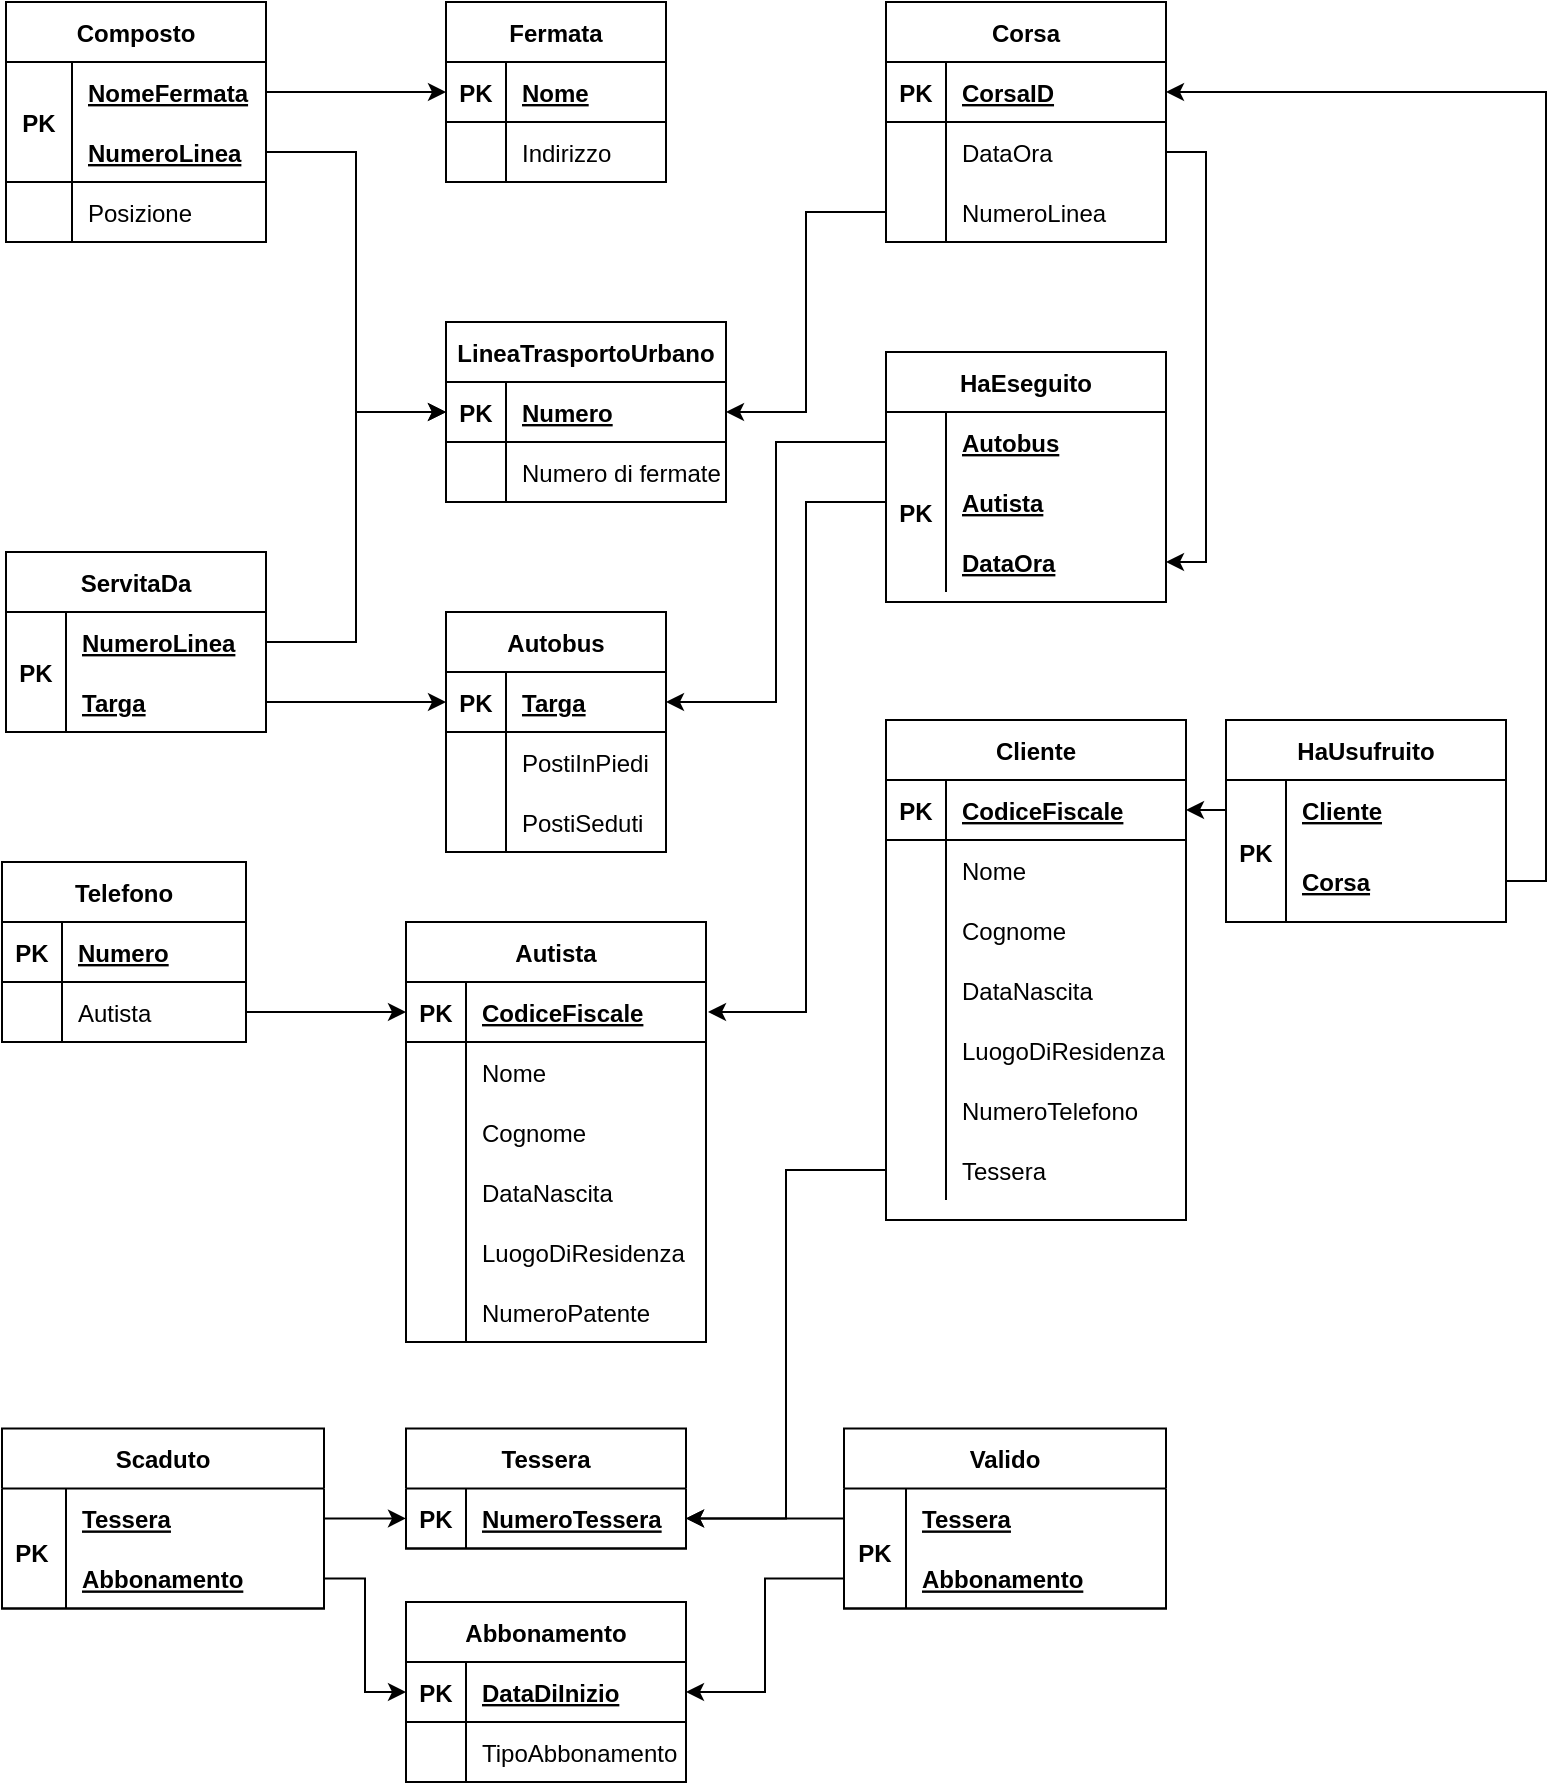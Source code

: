 <mxfile version="14.5.8" type="device"><diagram id="R2lEEEUBdFMjLlhIrx00" name="Page-1"><mxGraphModel dx="607" dy="452" grid="1" gridSize="10" guides="1" tooltips="1" connect="1" arrows="1" fold="1" page="1" pageScale="1" pageWidth="850" pageHeight="1100" background="none" math="0" shadow="0" extFonts="Permanent Marker^https://fonts.googleapis.com/css?family=Permanent+Marker"><root><mxCell id="0"/><mxCell id="1" parent="0"/><mxCell id="G9b5vdQGMBqiOfmPKndw-5" value="" style="group;" parent="1" connectable="0" vertex="1"><mxGeometry x="630" y="180" width="90" height="60" as="geometry"/></mxCell><mxCell id="l8VvY0FIRZfSxbiDbgc1-38" value="Fermata" style="shape=table;startSize=30;container=1;collapsible=1;childLayout=tableLayout;fixedRows=1;rowLines=0;fontStyle=1;align=center;resizeLast=1;" parent="1" vertex="1"><mxGeometry x="260" y="40" width="110" height="90" as="geometry"/></mxCell><mxCell id="l8VvY0FIRZfSxbiDbgc1-39" value="" style="shape=partialRectangle;collapsible=0;dropTarget=0;pointerEvents=0;fillColor=none;top=0;left=0;bottom=1;right=0;points=[[0,0.5],[1,0.5]];portConstraint=eastwest;" parent="l8VvY0FIRZfSxbiDbgc1-38" vertex="1"><mxGeometry y="30" width="110" height="30" as="geometry"/></mxCell><mxCell id="l8VvY0FIRZfSxbiDbgc1-40" value="PK" style="shape=partialRectangle;connectable=0;fillColor=none;top=0;left=0;bottom=0;right=0;fontStyle=1;overflow=hidden;" parent="l8VvY0FIRZfSxbiDbgc1-39" vertex="1"><mxGeometry width="30" height="30" as="geometry"/></mxCell><mxCell id="l8VvY0FIRZfSxbiDbgc1-41" value="Nome" style="shape=partialRectangle;connectable=0;fillColor=none;top=0;left=0;bottom=0;right=0;align=left;spacingLeft=6;fontStyle=5;overflow=hidden;" parent="l8VvY0FIRZfSxbiDbgc1-39" vertex="1"><mxGeometry x="30" width="80" height="30" as="geometry"/></mxCell><mxCell id="l8VvY0FIRZfSxbiDbgc1-42" value="" style="shape=partialRectangle;collapsible=0;dropTarget=0;pointerEvents=0;fillColor=none;top=0;left=0;bottom=0;right=0;points=[[0,0.5],[1,0.5]];portConstraint=eastwest;" parent="l8VvY0FIRZfSxbiDbgc1-38" vertex="1"><mxGeometry y="60" width="110" height="30" as="geometry"/></mxCell><mxCell id="l8VvY0FIRZfSxbiDbgc1-43" value="" style="shape=partialRectangle;connectable=0;fillColor=none;top=0;left=0;bottom=0;right=0;editable=1;overflow=hidden;" parent="l8VvY0FIRZfSxbiDbgc1-42" vertex="1"><mxGeometry width="30" height="30" as="geometry"/></mxCell><mxCell id="l8VvY0FIRZfSxbiDbgc1-44" value="Indirizzo" style="shape=partialRectangle;connectable=0;fillColor=none;top=0;left=0;bottom=0;right=0;align=left;spacingLeft=6;overflow=hidden;" parent="l8VvY0FIRZfSxbiDbgc1-42" vertex="1"><mxGeometry x="30" width="80" height="30" as="geometry"/></mxCell><mxCell id="l8VvY0FIRZfSxbiDbgc1-51" value="LineaTrasportoUrbano" style="shape=table;startSize=30;container=1;collapsible=1;childLayout=tableLayout;fixedRows=1;rowLines=0;fontStyle=1;align=center;resizeLast=1;" parent="1" vertex="1"><mxGeometry x="260" y="200" width="140" height="90" as="geometry"/></mxCell><mxCell id="l8VvY0FIRZfSxbiDbgc1-52" value="" style="shape=partialRectangle;collapsible=0;dropTarget=0;pointerEvents=0;fillColor=none;top=0;left=0;bottom=1;right=0;points=[[0,0.5],[1,0.5]];portConstraint=eastwest;" parent="l8VvY0FIRZfSxbiDbgc1-51" vertex="1"><mxGeometry y="30" width="140" height="30" as="geometry"/></mxCell><mxCell id="l8VvY0FIRZfSxbiDbgc1-53" value="PK" style="shape=partialRectangle;connectable=0;fillColor=none;top=0;left=0;bottom=0;right=0;fontStyle=1;overflow=hidden;" parent="l8VvY0FIRZfSxbiDbgc1-52" vertex="1"><mxGeometry width="30" height="30" as="geometry"/></mxCell><mxCell id="l8VvY0FIRZfSxbiDbgc1-54" value="Numero" style="shape=partialRectangle;connectable=0;fillColor=none;top=0;left=0;bottom=0;right=0;align=left;spacingLeft=6;fontStyle=5;overflow=hidden;" parent="l8VvY0FIRZfSxbiDbgc1-52" vertex="1"><mxGeometry x="30" width="110" height="30" as="geometry"/></mxCell><mxCell id="l8VvY0FIRZfSxbiDbgc1-55" value="" style="shape=partialRectangle;collapsible=0;dropTarget=0;pointerEvents=0;fillColor=none;top=0;left=0;bottom=0;right=0;points=[[0,0.5],[1,0.5]];portConstraint=eastwest;" parent="l8VvY0FIRZfSxbiDbgc1-51" vertex="1"><mxGeometry y="60" width="140" height="30" as="geometry"/></mxCell><mxCell id="l8VvY0FIRZfSxbiDbgc1-56" value="" style="shape=partialRectangle;connectable=0;fillColor=none;top=0;left=0;bottom=0;right=0;editable=1;overflow=hidden;" parent="l8VvY0FIRZfSxbiDbgc1-55" vertex="1"><mxGeometry width="30" height="30" as="geometry"/></mxCell><mxCell id="l8VvY0FIRZfSxbiDbgc1-57" value="Numero di fermate" style="shape=partialRectangle;connectable=0;fillColor=none;top=0;left=0;bottom=0;right=0;align=left;spacingLeft=6;overflow=hidden;" parent="l8VvY0FIRZfSxbiDbgc1-55" vertex="1"><mxGeometry x="30" width="110" height="30" as="geometry"/></mxCell><mxCell id="l8VvY0FIRZfSxbiDbgc1-77" value="Composto" style="shape=table;startSize=30;container=1;collapsible=1;childLayout=tableLayout;fixedRows=1;rowLines=0;fontStyle=1;align=center;resizeLast=1;" parent="1" vertex="1"><mxGeometry x="40" y="40" width="130" height="120" as="geometry"/></mxCell><mxCell id="l8VvY0FIRZfSxbiDbgc1-78" value="" style="shape=partialRectangle;collapsible=0;dropTarget=0;pointerEvents=0;fillColor=none;top=0;left=0;bottom=0;right=0;points=[[0,0.5],[1,0.5]];portConstraint=eastwest;" parent="l8VvY0FIRZfSxbiDbgc1-77" vertex="1"><mxGeometry y="30" width="130" height="30" as="geometry"/></mxCell><mxCell id="l8VvY0FIRZfSxbiDbgc1-79" value="" style="shape=partialRectangle;connectable=0;fillColor=none;top=0;left=0;bottom=0;right=0;fontStyle=1;overflow=hidden;" parent="l8VvY0FIRZfSxbiDbgc1-78" vertex="1"><mxGeometry width="33" height="30" as="geometry"/></mxCell><mxCell id="l8VvY0FIRZfSxbiDbgc1-80" value="NomeFermata" style="shape=partialRectangle;connectable=0;fillColor=none;top=0;left=0;bottom=0;right=0;align=left;spacingLeft=6;fontStyle=5;overflow=hidden;" parent="l8VvY0FIRZfSxbiDbgc1-78" vertex="1"><mxGeometry x="33" width="97" height="30" as="geometry"/></mxCell><mxCell id="l8VvY0FIRZfSxbiDbgc1-81" value="" style="shape=partialRectangle;collapsible=0;dropTarget=0;pointerEvents=0;fillColor=none;top=0;left=0;bottom=1;right=0;points=[[0,0.5],[1,0.5]];portConstraint=eastwest;" parent="l8VvY0FIRZfSxbiDbgc1-77" vertex="1"><mxGeometry y="60" width="130" height="30" as="geometry"/></mxCell><mxCell id="l8VvY0FIRZfSxbiDbgc1-82" value="" style="shape=partialRectangle;connectable=0;fillColor=none;top=0;left=0;bottom=0;right=0;fontStyle=1;overflow=hidden;" parent="l8VvY0FIRZfSxbiDbgc1-81" vertex="1"><mxGeometry width="33" height="30" as="geometry"/></mxCell><mxCell id="l8VvY0FIRZfSxbiDbgc1-83" value="NumeroLinea" style="shape=partialRectangle;connectable=0;fillColor=none;top=0;left=0;bottom=0;right=0;align=left;spacingLeft=6;fontStyle=5;overflow=hidden;" parent="l8VvY0FIRZfSxbiDbgc1-81" vertex="1"><mxGeometry x="33" width="97" height="30" as="geometry"/></mxCell><mxCell id="l8VvY0FIRZfSxbiDbgc1-84" value="" style="shape=partialRectangle;collapsible=0;dropTarget=0;pointerEvents=0;fillColor=none;top=0;left=0;bottom=0;right=0;points=[[0,0.5],[1,0.5]];portConstraint=eastwest;" parent="l8VvY0FIRZfSxbiDbgc1-77" vertex="1"><mxGeometry y="90" width="130" height="30" as="geometry"/></mxCell><mxCell id="l8VvY0FIRZfSxbiDbgc1-85" value="" style="shape=partialRectangle;connectable=0;fillColor=none;top=0;left=0;bottom=0;right=0;editable=1;overflow=hidden;" parent="l8VvY0FIRZfSxbiDbgc1-84" vertex="1"><mxGeometry width="33" height="30" as="geometry"/></mxCell><mxCell id="l8VvY0FIRZfSxbiDbgc1-86" value="Posizione" style="shape=partialRectangle;connectable=0;fillColor=none;top=0;left=0;bottom=0;right=0;align=left;spacingLeft=6;overflow=hidden;" parent="l8VvY0FIRZfSxbiDbgc1-84" vertex="1"><mxGeometry x="33" width="97" height="30" as="geometry"/></mxCell><mxCell id="l8VvY0FIRZfSxbiDbgc1-91" style="edgeStyle=orthogonalEdgeStyle;rounded=0;orthogonalLoop=1;jettySize=auto;html=1;exitX=1;exitY=0.5;exitDx=0;exitDy=0;entryX=0;entryY=0.5;entryDx=0;entryDy=0;" parent="1" source="l8VvY0FIRZfSxbiDbgc1-81" target="l8VvY0FIRZfSxbiDbgc1-52" edge="1"><mxGeometry relative="1" as="geometry"/></mxCell><mxCell id="l8VvY0FIRZfSxbiDbgc1-92" style="edgeStyle=orthogonalEdgeStyle;rounded=0;orthogonalLoop=1;jettySize=auto;html=1;exitX=1;exitY=0.5;exitDx=0;exitDy=0;entryX=0;entryY=0.5;entryDx=0;entryDy=0;" parent="1" source="l8VvY0FIRZfSxbiDbgc1-78" target="l8VvY0FIRZfSxbiDbgc1-39" edge="1"><mxGeometry relative="1" as="geometry"/></mxCell><mxCell id="l8VvY0FIRZfSxbiDbgc1-93" value="Autobus " style="shape=table;startSize=30;container=1;collapsible=1;childLayout=tableLayout;fixedRows=1;rowLines=0;fontStyle=1;align=center;resizeLast=1;" parent="1" vertex="1"><mxGeometry x="260" y="345" width="110" height="120" as="geometry"/></mxCell><mxCell id="l8VvY0FIRZfSxbiDbgc1-94" value="" style="shape=partialRectangle;collapsible=0;dropTarget=0;pointerEvents=0;fillColor=none;top=0;left=0;bottom=1;right=0;points=[[0,0.5],[1,0.5]];portConstraint=eastwest;" parent="l8VvY0FIRZfSxbiDbgc1-93" vertex="1"><mxGeometry y="30" width="110" height="30" as="geometry"/></mxCell><mxCell id="l8VvY0FIRZfSxbiDbgc1-95" value="PK" style="shape=partialRectangle;connectable=0;fillColor=none;top=0;left=0;bottom=0;right=0;fontStyle=1;overflow=hidden;" parent="l8VvY0FIRZfSxbiDbgc1-94" vertex="1"><mxGeometry width="30" height="30" as="geometry"/></mxCell><mxCell id="l8VvY0FIRZfSxbiDbgc1-96" value="Targa" style="shape=partialRectangle;connectable=0;fillColor=none;top=0;left=0;bottom=0;right=0;align=left;spacingLeft=6;fontStyle=5;overflow=hidden;" parent="l8VvY0FIRZfSxbiDbgc1-94" vertex="1"><mxGeometry x="30" width="80" height="30" as="geometry"/></mxCell><mxCell id="l8VvY0FIRZfSxbiDbgc1-97" value="" style="shape=partialRectangle;collapsible=0;dropTarget=0;pointerEvents=0;fillColor=none;top=0;left=0;bottom=0;right=0;points=[[0,0.5],[1,0.5]];portConstraint=eastwest;" parent="l8VvY0FIRZfSxbiDbgc1-93" vertex="1"><mxGeometry y="60" width="110" height="30" as="geometry"/></mxCell><mxCell id="l8VvY0FIRZfSxbiDbgc1-98" value="" style="shape=partialRectangle;connectable=0;fillColor=none;top=0;left=0;bottom=0;right=0;editable=1;overflow=hidden;" parent="l8VvY0FIRZfSxbiDbgc1-97" vertex="1"><mxGeometry width="30" height="30" as="geometry"/></mxCell><mxCell id="l8VvY0FIRZfSxbiDbgc1-99" value="PostiInPiedi" style="shape=partialRectangle;connectable=0;fillColor=none;top=0;left=0;bottom=0;right=0;align=left;spacingLeft=6;overflow=hidden;" parent="l8VvY0FIRZfSxbiDbgc1-97" vertex="1"><mxGeometry x="30" width="80" height="30" as="geometry"/></mxCell><mxCell id="l8VvY0FIRZfSxbiDbgc1-100" value="" style="shape=partialRectangle;collapsible=0;dropTarget=0;pointerEvents=0;fillColor=none;top=0;left=0;bottom=0;right=0;points=[[0,0.5],[1,0.5]];portConstraint=eastwest;" parent="l8VvY0FIRZfSxbiDbgc1-93" vertex="1"><mxGeometry y="90" width="110" height="30" as="geometry"/></mxCell><mxCell id="l8VvY0FIRZfSxbiDbgc1-101" value="" style="shape=partialRectangle;connectable=0;fillColor=none;top=0;left=0;bottom=0;right=0;editable=1;overflow=hidden;" parent="l8VvY0FIRZfSxbiDbgc1-100" vertex="1"><mxGeometry width="30" height="30" as="geometry"/></mxCell><mxCell id="l8VvY0FIRZfSxbiDbgc1-102" value="PostiSeduti" style="shape=partialRectangle;connectable=0;fillColor=none;top=0;left=0;bottom=0;right=0;align=left;spacingLeft=6;overflow=hidden;" parent="l8VvY0FIRZfSxbiDbgc1-100" vertex="1"><mxGeometry x="30" width="80" height="30" as="geometry"/></mxCell><mxCell id="l8VvY0FIRZfSxbiDbgc1-106" value="ServitaDa " style="shape=table;startSize=30;container=1;collapsible=1;childLayout=tableLayout;fixedRows=1;rowLines=0;fontStyle=1;align=center;resizeLast=1;" parent="1" vertex="1"><mxGeometry x="40" y="315" width="130" height="90" as="geometry"/></mxCell><mxCell id="l8VvY0FIRZfSxbiDbgc1-107" value="" style="shape=partialRectangle;collapsible=0;dropTarget=0;pointerEvents=0;fillColor=none;top=0;left=0;bottom=0;right=0;points=[[0,0.5],[1,0.5]];portConstraint=eastwest;" parent="l8VvY0FIRZfSxbiDbgc1-106" vertex="1"><mxGeometry y="30" width="130" height="30" as="geometry"/></mxCell><mxCell id="l8VvY0FIRZfSxbiDbgc1-108" value="" style="shape=partialRectangle;connectable=0;fillColor=none;top=0;left=0;bottom=0;right=0;fontStyle=1;overflow=hidden;" parent="l8VvY0FIRZfSxbiDbgc1-107" vertex="1"><mxGeometry width="30" height="30" as="geometry"/></mxCell><mxCell id="l8VvY0FIRZfSxbiDbgc1-109" value="NumeroLinea" style="shape=partialRectangle;connectable=0;fillColor=none;top=0;left=0;bottom=0;right=0;align=left;spacingLeft=6;fontStyle=5;overflow=hidden;" parent="l8VvY0FIRZfSxbiDbgc1-107" vertex="1"><mxGeometry x="30" width="100" height="30" as="geometry"/></mxCell><mxCell id="l8VvY0FIRZfSxbiDbgc1-110" value="" style="shape=partialRectangle;collapsible=0;dropTarget=0;pointerEvents=0;fillColor=none;top=0;left=0;bottom=1;right=0;points=[[0,0.5],[1,0.5]];portConstraint=eastwest;" parent="l8VvY0FIRZfSxbiDbgc1-106" vertex="1"><mxGeometry y="60" width="130" height="30" as="geometry"/></mxCell><mxCell id="l8VvY0FIRZfSxbiDbgc1-111" value="" style="shape=partialRectangle;connectable=0;fillColor=none;top=0;left=0;bottom=0;right=0;fontStyle=1;overflow=hidden;" parent="l8VvY0FIRZfSxbiDbgc1-110" vertex="1"><mxGeometry width="30" height="30" as="geometry"/></mxCell><mxCell id="l8VvY0FIRZfSxbiDbgc1-112" value="Targa" style="shape=partialRectangle;connectable=0;fillColor=none;top=0;left=0;bottom=0;right=0;align=left;spacingLeft=6;fontStyle=5;overflow=hidden;" parent="l8VvY0FIRZfSxbiDbgc1-110" vertex="1"><mxGeometry x="30" width="100" height="30" as="geometry"/></mxCell><mxCell id="l8VvY0FIRZfSxbiDbgc1-119" style="edgeStyle=orthogonalEdgeStyle;rounded=0;orthogonalLoop=1;jettySize=auto;html=1;exitX=1;exitY=0.5;exitDx=0;exitDy=0;entryX=0;entryY=0.5;entryDx=0;entryDy=0;" parent="1" source="l8VvY0FIRZfSxbiDbgc1-110" target="l8VvY0FIRZfSxbiDbgc1-94" edge="1"><mxGeometry relative="1" as="geometry"/></mxCell><mxCell id="l8VvY0FIRZfSxbiDbgc1-120" style="edgeStyle=orthogonalEdgeStyle;rounded=0;orthogonalLoop=1;jettySize=auto;html=1;exitX=1;exitY=0.5;exitDx=0;exitDy=0;entryX=0;entryY=0.5;entryDx=0;entryDy=0;" parent="1" source="l8VvY0FIRZfSxbiDbgc1-107" target="l8VvY0FIRZfSxbiDbgc1-52" edge="1"><mxGeometry relative="1" as="geometry"><mxPoint x="100" y="230" as="targetPoint"/></mxGeometry></mxCell><mxCell id="l8VvY0FIRZfSxbiDbgc1-173" value="HaEseguito" style="shape=table;startSize=30;container=1;collapsible=1;childLayout=tableLayout;fixedRows=1;rowLines=0;fontStyle=1;align=center;resizeLast=1;" parent="1" vertex="1"><mxGeometry x="480" y="215" width="140" height="125" as="geometry"/></mxCell><mxCell id="l8VvY0FIRZfSxbiDbgc1-174" value="" style="shape=partialRectangle;collapsible=0;dropTarget=0;pointerEvents=0;fillColor=none;top=0;left=0;bottom=0;right=0;points=[[0,0.5],[1,0.5]];portConstraint=eastwest;" parent="l8VvY0FIRZfSxbiDbgc1-173" vertex="1"><mxGeometry y="30" width="140" height="30" as="geometry"/></mxCell><mxCell id="l8VvY0FIRZfSxbiDbgc1-175" value="" style="shape=partialRectangle;connectable=0;fillColor=none;top=0;left=0;bottom=0;right=0;fontStyle=1;overflow=hidden;" parent="l8VvY0FIRZfSxbiDbgc1-174" vertex="1"><mxGeometry width="30" height="30" as="geometry"/></mxCell><mxCell id="l8VvY0FIRZfSxbiDbgc1-176" value="Autobus" style="shape=partialRectangle;connectable=0;fillColor=none;top=0;left=0;bottom=0;right=0;align=left;spacingLeft=6;fontStyle=5;overflow=hidden;" parent="l8VvY0FIRZfSxbiDbgc1-174" vertex="1"><mxGeometry x="30" width="110" height="30" as="geometry"/></mxCell><mxCell id="l8VvY0FIRZfSxbiDbgc1-186" value="" style="shape=partialRectangle;collapsible=0;dropTarget=0;pointerEvents=0;fillColor=none;top=0;left=0;bottom=0;right=0;points=[[0,0.5],[1,0.5]];portConstraint=eastwest;" parent="l8VvY0FIRZfSxbiDbgc1-173" vertex="1"><mxGeometry y="60" width="140" height="30" as="geometry"/></mxCell><mxCell id="l8VvY0FIRZfSxbiDbgc1-187" value="" style="shape=partialRectangle;connectable=0;fillColor=none;top=0;left=0;bottom=0;right=0;fontStyle=1;overflow=hidden;" parent="l8VvY0FIRZfSxbiDbgc1-186" vertex="1"><mxGeometry width="30" height="30" as="geometry"/></mxCell><mxCell id="l8VvY0FIRZfSxbiDbgc1-188" value="Autista" style="shape=partialRectangle;connectable=0;fillColor=none;top=0;left=0;bottom=0;right=0;align=left;spacingLeft=6;fontStyle=5;overflow=hidden;" parent="l8VvY0FIRZfSxbiDbgc1-186" vertex="1"><mxGeometry x="30" width="110" height="30" as="geometry"/></mxCell><mxCell id="l8VvY0FIRZfSxbiDbgc1-189" value="" style="shape=partialRectangle;collapsible=0;dropTarget=0;pointerEvents=0;fillColor=none;top=0;left=0;bottom=0;right=0;points=[[0,0.5],[1,0.5]];portConstraint=eastwest;" parent="l8VvY0FIRZfSxbiDbgc1-173" vertex="1"><mxGeometry y="90" width="140" height="30" as="geometry"/></mxCell><mxCell id="l8VvY0FIRZfSxbiDbgc1-190" value="" style="shape=partialRectangle;connectable=0;fillColor=none;top=0;left=0;bottom=0;right=0;fontStyle=1;overflow=hidden;" parent="l8VvY0FIRZfSxbiDbgc1-189" vertex="1"><mxGeometry width="30" height="30" as="geometry"/></mxCell><mxCell id="l8VvY0FIRZfSxbiDbgc1-191" value="DataOra" style="shape=partialRectangle;connectable=0;fillColor=none;top=0;left=0;bottom=0;right=0;align=left;spacingLeft=6;fontStyle=5;overflow=hidden;" parent="l8VvY0FIRZfSxbiDbgc1-189" vertex="1"><mxGeometry x="30" width="110" height="30" as="geometry"/></mxCell><mxCell id="l8VvY0FIRZfSxbiDbgc1-192" style="edgeStyle=orthogonalEdgeStyle;rounded=0;orthogonalLoop=1;jettySize=auto;html=1;exitX=0;exitY=0.5;exitDx=0;exitDy=0;entryX=1;entryY=0.5;entryDx=0;entryDy=0;" parent="1" source="l8VvY0FIRZfSxbiDbgc1-174" target="l8VvY0FIRZfSxbiDbgc1-94" edge="1"><mxGeometry relative="1" as="geometry"/></mxCell><mxCell id="l8VvY0FIRZfSxbiDbgc1-193" value="Autista " style="shape=table;startSize=30;container=1;collapsible=1;childLayout=tableLayout;fixedRows=1;rowLines=0;fontStyle=1;align=center;resizeLast=1;" parent="1" vertex="1"><mxGeometry x="240" y="500" width="150" height="210" as="geometry"/></mxCell><mxCell id="l8VvY0FIRZfSxbiDbgc1-194" value="" style="shape=partialRectangle;collapsible=0;dropTarget=0;pointerEvents=0;fillColor=none;top=0;left=0;bottom=1;right=0;points=[[0,0.5],[1,0.5]];portConstraint=eastwest;" parent="l8VvY0FIRZfSxbiDbgc1-193" vertex="1"><mxGeometry y="30" width="150" height="30" as="geometry"/></mxCell><mxCell id="l8VvY0FIRZfSxbiDbgc1-195" value="PK" style="shape=partialRectangle;connectable=0;fillColor=none;top=0;left=0;bottom=0;right=0;fontStyle=1;overflow=hidden;" parent="l8VvY0FIRZfSxbiDbgc1-194" vertex="1"><mxGeometry width="30" height="30" as="geometry"/></mxCell><mxCell id="l8VvY0FIRZfSxbiDbgc1-196" value="CodiceFiscale" style="shape=partialRectangle;connectable=0;fillColor=none;top=0;left=0;bottom=0;right=0;align=left;spacingLeft=6;fontStyle=5;overflow=hidden;" parent="l8VvY0FIRZfSxbiDbgc1-194" vertex="1"><mxGeometry x="30" width="120" height="30" as="geometry"/></mxCell><mxCell id="l8VvY0FIRZfSxbiDbgc1-197" value="" style="shape=partialRectangle;collapsible=0;dropTarget=0;pointerEvents=0;fillColor=none;top=0;left=0;bottom=0;right=0;points=[[0,0.5],[1,0.5]];portConstraint=eastwest;" parent="l8VvY0FIRZfSxbiDbgc1-193" vertex="1"><mxGeometry y="60" width="150" height="30" as="geometry"/></mxCell><mxCell id="l8VvY0FIRZfSxbiDbgc1-198" value="" style="shape=partialRectangle;connectable=0;fillColor=none;top=0;left=0;bottom=0;right=0;editable=1;overflow=hidden;" parent="l8VvY0FIRZfSxbiDbgc1-197" vertex="1"><mxGeometry width="30" height="30" as="geometry"/></mxCell><mxCell id="l8VvY0FIRZfSxbiDbgc1-199" value="Nome" style="shape=partialRectangle;connectable=0;fillColor=none;top=0;left=0;bottom=0;right=0;align=left;spacingLeft=6;overflow=hidden;" parent="l8VvY0FIRZfSxbiDbgc1-197" vertex="1"><mxGeometry x="30" width="120" height="30" as="geometry"/></mxCell><mxCell id="l8VvY0FIRZfSxbiDbgc1-209" value="" style="shape=partialRectangle;collapsible=0;dropTarget=0;pointerEvents=0;fillColor=none;top=0;left=0;bottom=0;right=0;points=[[0,0.5],[1,0.5]];portConstraint=eastwest;" parent="l8VvY0FIRZfSxbiDbgc1-193" vertex="1"><mxGeometry y="90" width="150" height="30" as="geometry"/></mxCell><mxCell id="l8VvY0FIRZfSxbiDbgc1-210" value="" style="shape=partialRectangle;connectable=0;fillColor=none;top=0;left=0;bottom=0;right=0;editable=1;overflow=hidden;" parent="l8VvY0FIRZfSxbiDbgc1-209" vertex="1"><mxGeometry width="30" height="30" as="geometry"/></mxCell><mxCell id="l8VvY0FIRZfSxbiDbgc1-211" value="Cognome" style="shape=partialRectangle;connectable=0;fillColor=none;top=0;left=0;bottom=0;right=0;align=left;spacingLeft=6;overflow=hidden;" parent="l8VvY0FIRZfSxbiDbgc1-209" vertex="1"><mxGeometry x="30" width="120" height="30" as="geometry"/></mxCell><mxCell id="l8VvY0FIRZfSxbiDbgc1-206" value="" style="shape=partialRectangle;collapsible=0;dropTarget=0;pointerEvents=0;fillColor=none;top=0;left=0;bottom=0;right=0;points=[[0,0.5],[1,0.5]];portConstraint=eastwest;" parent="l8VvY0FIRZfSxbiDbgc1-193" vertex="1"><mxGeometry y="120" width="150" height="30" as="geometry"/></mxCell><mxCell id="l8VvY0FIRZfSxbiDbgc1-207" value="" style="shape=partialRectangle;connectable=0;fillColor=none;top=0;left=0;bottom=0;right=0;editable=1;overflow=hidden;" parent="l8VvY0FIRZfSxbiDbgc1-206" vertex="1"><mxGeometry width="30" height="30" as="geometry"/></mxCell><mxCell id="l8VvY0FIRZfSxbiDbgc1-208" value="DataNascita" style="shape=partialRectangle;connectable=0;fillColor=none;top=0;left=0;bottom=0;right=0;align=left;spacingLeft=6;overflow=hidden;" parent="l8VvY0FIRZfSxbiDbgc1-206" vertex="1"><mxGeometry x="30" width="120" height="30" as="geometry"/></mxCell><mxCell id="l8VvY0FIRZfSxbiDbgc1-200" value="" style="shape=partialRectangle;collapsible=0;dropTarget=0;pointerEvents=0;fillColor=none;top=0;left=0;bottom=0;right=0;points=[[0,0.5],[1,0.5]];portConstraint=eastwest;" parent="l8VvY0FIRZfSxbiDbgc1-193" vertex="1"><mxGeometry y="150" width="150" height="30" as="geometry"/></mxCell><mxCell id="l8VvY0FIRZfSxbiDbgc1-201" value="" style="shape=partialRectangle;connectable=0;fillColor=none;top=0;left=0;bottom=0;right=0;editable=1;overflow=hidden;" parent="l8VvY0FIRZfSxbiDbgc1-200" vertex="1"><mxGeometry width="30" height="30" as="geometry"/></mxCell><mxCell id="l8VvY0FIRZfSxbiDbgc1-202" value="LuogoDiResidenza" style="shape=partialRectangle;connectable=0;fillColor=none;top=0;left=0;bottom=0;right=0;align=left;spacingLeft=6;overflow=hidden;" parent="l8VvY0FIRZfSxbiDbgc1-200" vertex="1"><mxGeometry x="30" width="120" height="30" as="geometry"/></mxCell><mxCell id="l8VvY0FIRZfSxbiDbgc1-203" value="" style="shape=partialRectangle;collapsible=0;dropTarget=0;pointerEvents=0;fillColor=none;top=0;left=0;bottom=0;right=0;points=[[0,0.5],[1,0.5]];portConstraint=eastwest;" parent="l8VvY0FIRZfSxbiDbgc1-193" vertex="1"><mxGeometry y="180" width="150" height="30" as="geometry"/></mxCell><mxCell id="l8VvY0FIRZfSxbiDbgc1-204" value="" style="shape=partialRectangle;connectable=0;fillColor=none;top=0;left=0;bottom=0;right=0;editable=1;overflow=hidden;" parent="l8VvY0FIRZfSxbiDbgc1-203" vertex="1"><mxGeometry width="30" height="30" as="geometry"/></mxCell><mxCell id="l8VvY0FIRZfSxbiDbgc1-205" value="NumeroPatente" style="shape=partialRectangle;connectable=0;fillColor=none;top=0;left=0;bottom=0;right=0;align=left;spacingLeft=6;overflow=hidden;" parent="l8VvY0FIRZfSxbiDbgc1-203" vertex="1"><mxGeometry x="30" width="120" height="30" as="geometry"/></mxCell><mxCell id="l8VvY0FIRZfSxbiDbgc1-212" style="edgeStyle=orthogonalEdgeStyle;rounded=0;orthogonalLoop=1;jettySize=auto;html=1;exitX=0;exitY=0.5;exitDx=0;exitDy=0;" parent="1" source="l8VvY0FIRZfSxbiDbgc1-186" edge="1"><mxGeometry relative="1" as="geometry"><mxPoint x="391" y="545" as="targetPoint"/><Array as="points"><mxPoint x="440" y="290"/><mxPoint x="440" y="545"/></Array></mxGeometry></mxCell><mxCell id="l8VvY0FIRZfSxbiDbgc1-226" value="Cliente" style="shape=table;startSize=30;container=1;collapsible=1;childLayout=tableLayout;fixedRows=1;rowLines=0;fontStyle=1;align=center;resizeLast=1;" parent="1" vertex="1"><mxGeometry x="480" y="399" width="150" height="250" as="geometry"/></mxCell><mxCell id="l8VvY0FIRZfSxbiDbgc1-227" value="" style="shape=partialRectangle;collapsible=0;dropTarget=0;pointerEvents=0;fillColor=none;top=0;left=0;bottom=1;right=0;points=[[0,0.5],[1,0.5]];portConstraint=eastwest;" parent="l8VvY0FIRZfSxbiDbgc1-226" vertex="1"><mxGeometry y="30" width="150" height="30" as="geometry"/></mxCell><mxCell id="l8VvY0FIRZfSxbiDbgc1-228" value="PK" style="shape=partialRectangle;connectable=0;fillColor=none;top=0;left=0;bottom=0;right=0;fontStyle=1;overflow=hidden;" parent="l8VvY0FIRZfSxbiDbgc1-227" vertex="1"><mxGeometry width="30" height="30" as="geometry"/></mxCell><mxCell id="l8VvY0FIRZfSxbiDbgc1-229" value="CodiceFiscale" style="shape=partialRectangle;connectable=0;fillColor=none;top=0;left=0;bottom=0;right=0;align=left;spacingLeft=6;fontStyle=5;overflow=hidden;" parent="l8VvY0FIRZfSxbiDbgc1-227" vertex="1"><mxGeometry x="30" width="120" height="30" as="geometry"/></mxCell><mxCell id="l8VvY0FIRZfSxbiDbgc1-230" value="" style="shape=partialRectangle;collapsible=0;dropTarget=0;pointerEvents=0;fillColor=none;top=0;left=0;bottom=0;right=0;points=[[0,0.5],[1,0.5]];portConstraint=eastwest;" parent="l8VvY0FIRZfSxbiDbgc1-226" vertex="1"><mxGeometry y="60" width="150" height="30" as="geometry"/></mxCell><mxCell id="l8VvY0FIRZfSxbiDbgc1-231" value="" style="shape=partialRectangle;connectable=0;fillColor=none;top=0;left=0;bottom=0;right=0;editable=1;overflow=hidden;" parent="l8VvY0FIRZfSxbiDbgc1-230" vertex="1"><mxGeometry width="30" height="30" as="geometry"/></mxCell><mxCell id="l8VvY0FIRZfSxbiDbgc1-232" value="Nome" style="shape=partialRectangle;connectable=0;fillColor=none;top=0;left=0;bottom=0;right=0;align=left;spacingLeft=6;overflow=hidden;" parent="l8VvY0FIRZfSxbiDbgc1-230" vertex="1"><mxGeometry x="30" width="120" height="30" as="geometry"/></mxCell><mxCell id="l8VvY0FIRZfSxbiDbgc1-233" value="" style="shape=partialRectangle;collapsible=0;dropTarget=0;pointerEvents=0;fillColor=none;top=0;left=0;bottom=0;right=0;points=[[0,0.5],[1,0.5]];portConstraint=eastwest;" parent="l8VvY0FIRZfSxbiDbgc1-226" vertex="1"><mxGeometry y="90" width="150" height="30" as="geometry"/></mxCell><mxCell id="l8VvY0FIRZfSxbiDbgc1-234" value="" style="shape=partialRectangle;connectable=0;fillColor=none;top=0;left=0;bottom=0;right=0;editable=1;overflow=hidden;" parent="l8VvY0FIRZfSxbiDbgc1-233" vertex="1"><mxGeometry width="30" height="30" as="geometry"/></mxCell><mxCell id="l8VvY0FIRZfSxbiDbgc1-235" value="Cognome" style="shape=partialRectangle;connectable=0;fillColor=none;top=0;left=0;bottom=0;right=0;align=left;spacingLeft=6;overflow=hidden;" parent="l8VvY0FIRZfSxbiDbgc1-233" vertex="1"><mxGeometry x="30" width="120" height="30" as="geometry"/></mxCell><mxCell id="l8VvY0FIRZfSxbiDbgc1-236" value="" style="shape=partialRectangle;collapsible=0;dropTarget=0;pointerEvents=0;fillColor=none;top=0;left=0;bottom=0;right=0;points=[[0,0.5],[1,0.5]];portConstraint=eastwest;" parent="l8VvY0FIRZfSxbiDbgc1-226" vertex="1"><mxGeometry y="120" width="150" height="30" as="geometry"/></mxCell><mxCell id="l8VvY0FIRZfSxbiDbgc1-237" value="" style="shape=partialRectangle;connectable=0;fillColor=none;top=0;left=0;bottom=0;right=0;editable=1;overflow=hidden;" parent="l8VvY0FIRZfSxbiDbgc1-236" vertex="1"><mxGeometry width="30" height="30" as="geometry"/></mxCell><mxCell id="l8VvY0FIRZfSxbiDbgc1-238" value="DataNascita" style="shape=partialRectangle;connectable=0;fillColor=none;top=0;left=0;bottom=0;right=0;align=left;spacingLeft=6;overflow=hidden;" parent="l8VvY0FIRZfSxbiDbgc1-236" vertex="1"><mxGeometry x="30" width="120" height="30" as="geometry"/></mxCell><mxCell id="l8VvY0FIRZfSxbiDbgc1-239" value="" style="shape=partialRectangle;collapsible=0;dropTarget=0;pointerEvents=0;fillColor=none;top=0;left=0;bottom=0;right=0;points=[[0,0.5],[1,0.5]];portConstraint=eastwest;" parent="l8VvY0FIRZfSxbiDbgc1-226" vertex="1"><mxGeometry y="150" width="150" height="30" as="geometry"/></mxCell><mxCell id="l8VvY0FIRZfSxbiDbgc1-240" value="" style="shape=partialRectangle;connectable=0;fillColor=none;top=0;left=0;bottom=0;right=0;editable=1;overflow=hidden;" parent="l8VvY0FIRZfSxbiDbgc1-239" vertex="1"><mxGeometry width="30" height="30" as="geometry"/></mxCell><mxCell id="l8VvY0FIRZfSxbiDbgc1-241" value="LuogoDiResidenza" style="shape=partialRectangle;connectable=0;fillColor=none;top=0;left=0;bottom=0;right=0;align=left;spacingLeft=6;overflow=hidden;" parent="l8VvY0FIRZfSxbiDbgc1-239" vertex="1"><mxGeometry x="30" width="120" height="30" as="geometry"/></mxCell><mxCell id="l8VvY0FIRZfSxbiDbgc1-245" value="" style="shape=partialRectangle;collapsible=0;dropTarget=0;pointerEvents=0;fillColor=none;top=0;left=0;bottom=0;right=0;points=[[0,0.5],[1,0.5]];portConstraint=eastwest;" parent="l8VvY0FIRZfSxbiDbgc1-226" vertex="1"><mxGeometry y="180" width="150" height="30" as="geometry"/></mxCell><mxCell id="l8VvY0FIRZfSxbiDbgc1-246" value="" style="shape=partialRectangle;connectable=0;fillColor=none;top=0;left=0;bottom=0;right=0;editable=1;overflow=hidden;" parent="l8VvY0FIRZfSxbiDbgc1-245" vertex="1"><mxGeometry width="30" height="30" as="geometry"/></mxCell><mxCell id="l8VvY0FIRZfSxbiDbgc1-247" value="NumeroTelefono" style="shape=partialRectangle;connectable=0;fillColor=none;top=0;left=0;bottom=0;right=0;align=left;spacingLeft=6;overflow=hidden;" parent="l8VvY0FIRZfSxbiDbgc1-245" vertex="1"><mxGeometry x="30" width="120" height="30" as="geometry"/></mxCell><mxCell id="l8VvY0FIRZfSxbiDbgc1-242" value="" style="shape=partialRectangle;collapsible=0;dropTarget=0;pointerEvents=0;fillColor=none;top=0;left=0;bottom=0;right=0;points=[[0,0.5],[1,0.5]];portConstraint=eastwest;" parent="l8VvY0FIRZfSxbiDbgc1-226" vertex="1"><mxGeometry y="210" width="150" height="30" as="geometry"/></mxCell><mxCell id="l8VvY0FIRZfSxbiDbgc1-243" value="" style="shape=partialRectangle;connectable=0;fillColor=none;top=0;left=0;bottom=0;right=0;editable=1;overflow=hidden;" parent="l8VvY0FIRZfSxbiDbgc1-242" vertex="1"><mxGeometry width="30" height="30" as="geometry"/></mxCell><mxCell id="l8VvY0FIRZfSxbiDbgc1-244" value="Tessera" style="shape=partialRectangle;connectable=0;fillColor=none;top=0;left=0;bottom=0;right=0;align=left;spacingLeft=6;overflow=hidden;" parent="l8VvY0FIRZfSxbiDbgc1-242" vertex="1"><mxGeometry x="30" width="120" height="30" as="geometry"/></mxCell><mxCell id="l8VvY0FIRZfSxbiDbgc1-303" style="edgeStyle=orthogonalEdgeStyle;rounded=0;orthogonalLoop=1;jettySize=auto;html=1;exitX=1;exitY=0.5;exitDx=0;exitDy=0;entryX=0;entryY=0.5;entryDx=0;entryDy=0;" parent="1" source="l8VvY0FIRZfSxbiDbgc1-294" target="l8VvY0FIRZfSxbiDbgc1-194" edge="1"><mxGeometry relative="1" as="geometry"/></mxCell><mxCell id="l8VvY0FIRZfSxbiDbgc1-290" value="Telefono" style="shape=table;startSize=30;container=1;collapsible=1;childLayout=tableLayout;fixedRows=1;rowLines=0;fontStyle=1;align=center;resizeLast=1;" parent="1" vertex="1"><mxGeometry x="38" y="470" width="122" height="90" as="geometry"/></mxCell><mxCell id="l8VvY0FIRZfSxbiDbgc1-291" value="" style="shape=partialRectangle;collapsible=0;dropTarget=0;pointerEvents=0;fillColor=none;top=0;left=0;bottom=1;right=0;points=[[0,0.5],[1,0.5]];portConstraint=eastwest;" parent="l8VvY0FIRZfSxbiDbgc1-290" vertex="1"><mxGeometry y="30" width="122" height="30" as="geometry"/></mxCell><mxCell id="l8VvY0FIRZfSxbiDbgc1-292" value="PK" style="shape=partialRectangle;connectable=0;fillColor=none;top=0;left=0;bottom=0;right=0;fontStyle=1;overflow=hidden;" parent="l8VvY0FIRZfSxbiDbgc1-291" vertex="1"><mxGeometry width="30" height="30" as="geometry"/></mxCell><mxCell id="l8VvY0FIRZfSxbiDbgc1-293" value="Numero" style="shape=partialRectangle;connectable=0;fillColor=none;top=0;left=0;bottom=0;right=0;align=left;spacingLeft=6;fontStyle=5;overflow=hidden;" parent="l8VvY0FIRZfSxbiDbgc1-291" vertex="1"><mxGeometry x="30" width="92" height="30" as="geometry"/></mxCell><mxCell id="l8VvY0FIRZfSxbiDbgc1-294" value="" style="shape=partialRectangle;collapsible=0;dropTarget=0;pointerEvents=0;fillColor=none;top=0;left=0;bottom=0;right=0;points=[[0,0.5],[1,0.5]];portConstraint=eastwest;" parent="l8VvY0FIRZfSxbiDbgc1-290" vertex="1"><mxGeometry y="60" width="122" height="30" as="geometry"/></mxCell><mxCell id="l8VvY0FIRZfSxbiDbgc1-295" value="" style="shape=partialRectangle;connectable=0;fillColor=none;top=0;left=0;bottom=0;right=0;editable=1;overflow=hidden;" parent="l8VvY0FIRZfSxbiDbgc1-294" vertex="1"><mxGeometry width="30" height="30" as="geometry"/></mxCell><mxCell id="l8VvY0FIRZfSxbiDbgc1-296" value="Autista" style="shape=partialRectangle;connectable=0;fillColor=none;top=0;left=0;bottom=0;right=0;align=left;spacingLeft=6;overflow=hidden;" parent="l8VvY0FIRZfSxbiDbgc1-294" vertex="1"><mxGeometry x="30" width="92" height="30" as="geometry"/></mxCell><mxCell id="l8VvY0FIRZfSxbiDbgc1-304" value="HaUsufruito" style="shape=table;startSize=30;container=1;collapsible=1;childLayout=tableLayout;fixedRows=1;rowLines=0;fontStyle=1;align=center;resizeLast=1;" parent="1" vertex="1"><mxGeometry x="650" y="399" width="140" height="101" as="geometry"/></mxCell><mxCell id="l8VvY0FIRZfSxbiDbgc1-305" value="" style="shape=partialRectangle;collapsible=0;dropTarget=0;pointerEvents=0;fillColor=none;top=0;left=0;bottom=0;right=0;points=[[0,0.5],[1,0.5]];portConstraint=eastwest;" parent="l8VvY0FIRZfSxbiDbgc1-304" vertex="1"><mxGeometry y="30" width="140" height="30" as="geometry"/></mxCell><mxCell id="l8VvY0FIRZfSxbiDbgc1-306" value="" style="shape=partialRectangle;connectable=0;fillColor=none;top=0;left=0;bottom=0;right=0;fontStyle=1;overflow=hidden;" parent="l8VvY0FIRZfSxbiDbgc1-305" vertex="1"><mxGeometry width="30.0" height="30" as="geometry"/></mxCell><mxCell id="l8VvY0FIRZfSxbiDbgc1-307" value="Cliente" style="shape=partialRectangle;connectable=0;fillColor=none;top=0;left=0;bottom=0;right=0;align=left;spacingLeft=6;fontStyle=5;overflow=hidden;" parent="l8VvY0FIRZfSxbiDbgc1-305" vertex="1"><mxGeometry x="30.0" width="110.0" height="30" as="geometry"/></mxCell><mxCell id="l8VvY0FIRZfSxbiDbgc1-308" value="" style="shape=partialRectangle;collapsible=0;dropTarget=0;pointerEvents=0;fillColor=none;top=0;left=0;bottom=1;right=0;points=[[0,0.5],[1,0.5]];portConstraint=eastwest;" parent="l8VvY0FIRZfSxbiDbgc1-304" vertex="1"><mxGeometry y="60" width="140" height="41" as="geometry"/></mxCell><mxCell id="l8VvY0FIRZfSxbiDbgc1-309" value="" style="shape=partialRectangle;connectable=0;fillColor=none;top=0;left=0;bottom=0;right=0;fontStyle=1;overflow=hidden;" parent="l8VvY0FIRZfSxbiDbgc1-308" vertex="1"><mxGeometry width="30.0" height="41" as="geometry"/></mxCell><mxCell id="l8VvY0FIRZfSxbiDbgc1-310" value="Corsa" style="shape=partialRectangle;connectable=0;fillColor=none;top=0;left=0;bottom=0;right=0;align=left;spacingLeft=6;fontStyle=5;overflow=hidden;" parent="l8VvY0FIRZfSxbiDbgc1-308" vertex="1"><mxGeometry x="30.0" width="110.0" height="41" as="geometry"/></mxCell><mxCell id="l8VvY0FIRZfSxbiDbgc1-318" value="Corsa" style="shape=table;startSize=30;container=1;collapsible=1;childLayout=tableLayout;fixedRows=1;rowLines=0;fontStyle=1;align=center;resizeLast=1;" parent="1" vertex="1"><mxGeometry x="480" y="40" width="140" height="120" as="geometry"/></mxCell><mxCell id="l8VvY0FIRZfSxbiDbgc1-319" value="" style="shape=partialRectangle;collapsible=0;dropTarget=0;pointerEvents=0;fillColor=none;top=0;left=0;bottom=1;right=0;points=[[0,0.5],[1,0.5]];portConstraint=eastwest;" parent="l8VvY0FIRZfSxbiDbgc1-318" vertex="1"><mxGeometry y="30" width="140" height="30" as="geometry"/></mxCell><mxCell id="l8VvY0FIRZfSxbiDbgc1-320" value="PK" style="shape=partialRectangle;connectable=0;fillColor=none;top=0;left=0;bottom=0;right=0;fontStyle=1;overflow=hidden;" parent="l8VvY0FIRZfSxbiDbgc1-319" vertex="1"><mxGeometry width="30" height="30" as="geometry"/></mxCell><mxCell id="l8VvY0FIRZfSxbiDbgc1-321" value="CorsaID" style="shape=partialRectangle;connectable=0;fillColor=none;top=0;left=0;bottom=0;right=0;align=left;spacingLeft=6;fontStyle=5;overflow=hidden;" parent="l8VvY0FIRZfSxbiDbgc1-319" vertex="1"><mxGeometry x="30" width="110" height="30" as="geometry"/></mxCell><mxCell id="l8VvY0FIRZfSxbiDbgc1-322" value="" style="shape=partialRectangle;collapsible=0;dropTarget=0;pointerEvents=0;fillColor=none;top=0;left=0;bottom=0;right=0;points=[[0,0.5],[1,0.5]];portConstraint=eastwest;" parent="l8VvY0FIRZfSxbiDbgc1-318" vertex="1"><mxGeometry y="60" width="140" height="30" as="geometry"/></mxCell><mxCell id="l8VvY0FIRZfSxbiDbgc1-323" value="" style="shape=partialRectangle;connectable=0;fillColor=none;top=0;left=0;bottom=0;right=0;editable=1;overflow=hidden;" parent="l8VvY0FIRZfSxbiDbgc1-322" vertex="1"><mxGeometry width="30" height="30" as="geometry"/></mxCell><mxCell id="l8VvY0FIRZfSxbiDbgc1-324" value="DataOra" style="shape=partialRectangle;connectable=0;fillColor=none;top=0;left=0;bottom=0;right=0;align=left;spacingLeft=6;overflow=hidden;" parent="l8VvY0FIRZfSxbiDbgc1-322" vertex="1"><mxGeometry x="30" width="110" height="30" as="geometry"/></mxCell><mxCell id="l8VvY0FIRZfSxbiDbgc1-328" value="" style="shape=partialRectangle;collapsible=0;dropTarget=0;pointerEvents=0;fillColor=none;top=0;left=0;bottom=0;right=0;points=[[0,0.5],[1,0.5]];portConstraint=eastwest;" parent="l8VvY0FIRZfSxbiDbgc1-318" vertex="1"><mxGeometry y="90" width="140" height="30" as="geometry"/></mxCell><mxCell id="l8VvY0FIRZfSxbiDbgc1-329" value="" style="shape=partialRectangle;connectable=0;fillColor=none;top=0;left=0;bottom=0;right=0;editable=1;overflow=hidden;" parent="l8VvY0FIRZfSxbiDbgc1-328" vertex="1"><mxGeometry width="30" height="30" as="geometry"/></mxCell><mxCell id="l8VvY0FIRZfSxbiDbgc1-330" value="NumeroLinea" style="shape=partialRectangle;connectable=0;fillColor=none;top=0;left=0;bottom=0;right=0;align=left;spacingLeft=6;overflow=hidden;" parent="l8VvY0FIRZfSxbiDbgc1-328" vertex="1"><mxGeometry x="30" width="110" height="30" as="geometry"/></mxCell><mxCell id="l8VvY0FIRZfSxbiDbgc1-334" style="edgeStyle=orthogonalEdgeStyle;rounded=0;orthogonalLoop=1;jettySize=auto;html=1;exitX=0;exitY=0.5;exitDx=0;exitDy=0;entryX=1;entryY=0.5;entryDx=0;entryDy=0;" parent="1" source="l8VvY0FIRZfSxbiDbgc1-328" target="l8VvY0FIRZfSxbiDbgc1-51" edge="1"><mxGeometry relative="1" as="geometry"/></mxCell><mxCell id="l8VvY0FIRZfSxbiDbgc1-336" style="edgeStyle=orthogonalEdgeStyle;rounded=0;orthogonalLoop=1;jettySize=auto;html=1;exitX=1;exitY=0.5;exitDx=0;exitDy=0;entryX=1;entryY=0.5;entryDx=0;entryDy=0;" parent="1" source="l8VvY0FIRZfSxbiDbgc1-322" target="l8VvY0FIRZfSxbiDbgc1-189" edge="1"><mxGeometry relative="1" as="geometry"><Array as="points"><mxPoint x="640" y="115"/><mxPoint x="640" y="320"/></Array><mxPoint x="680" y="305" as="targetPoint"/></mxGeometry></mxCell><mxCell id="l8VvY0FIRZfSxbiDbgc1-340" style="edgeStyle=orthogonalEdgeStyle;rounded=0;orthogonalLoop=1;jettySize=auto;html=1;exitX=1;exitY=0.5;exitDx=0;exitDy=0;entryX=1;entryY=0.5;entryDx=0;entryDy=0;" parent="1" source="l8VvY0FIRZfSxbiDbgc1-308" target="l8VvY0FIRZfSxbiDbgc1-319" edge="1"><mxGeometry relative="1" as="geometry"/></mxCell><mxCell id="l8VvY0FIRZfSxbiDbgc1-341" style="edgeStyle=orthogonalEdgeStyle;rounded=0;orthogonalLoop=1;jettySize=auto;html=1;exitX=0;exitY=0.5;exitDx=0;exitDy=0;entryX=1;entryY=0.5;entryDx=0;entryDy=0;" parent="1" source="l8VvY0FIRZfSxbiDbgc1-305" target="l8VvY0FIRZfSxbiDbgc1-227" edge="1"><mxGeometry relative="1" as="geometry"/></mxCell><mxCell id="l8VvY0FIRZfSxbiDbgc1-342" value="Tessera" style="shape=table;startSize=30;container=1;collapsible=1;childLayout=tableLayout;fixedRows=1;rowLines=0;fontStyle=1;align=center;resizeLast=1;" parent="1" vertex="1"><mxGeometry x="240" y="753.23" width="140" height="60" as="geometry"/></mxCell><mxCell id="l8VvY0FIRZfSxbiDbgc1-343" value="" style="shape=partialRectangle;collapsible=0;dropTarget=0;pointerEvents=0;fillColor=none;top=0;left=0;bottom=1;right=0;points=[[0,0.5],[1,0.5]];portConstraint=eastwest;" parent="l8VvY0FIRZfSxbiDbgc1-342" vertex="1"><mxGeometry y="30" width="140" height="30" as="geometry"/></mxCell><mxCell id="l8VvY0FIRZfSxbiDbgc1-344" value="PK" style="shape=partialRectangle;connectable=0;fillColor=none;top=0;left=0;bottom=0;right=0;fontStyle=1;overflow=hidden;" parent="l8VvY0FIRZfSxbiDbgc1-343" vertex="1"><mxGeometry width="30" height="30" as="geometry"/></mxCell><mxCell id="l8VvY0FIRZfSxbiDbgc1-345" value="NumeroTessera" style="shape=partialRectangle;connectable=0;fillColor=none;top=0;left=0;bottom=0;right=0;align=left;spacingLeft=6;fontStyle=5;overflow=hidden;" parent="l8VvY0FIRZfSxbiDbgc1-343" vertex="1"><mxGeometry x="30" width="110" height="30" as="geometry"/></mxCell><mxCell id="l8VvY0FIRZfSxbiDbgc1-356" style="edgeStyle=orthogonalEdgeStyle;rounded=0;orthogonalLoop=1;jettySize=auto;html=1;exitX=0;exitY=0.5;exitDx=0;exitDy=0;entryX=1;entryY=0.5;entryDx=0;entryDy=0;" parent="1" source="l8VvY0FIRZfSxbiDbgc1-242" target="l8VvY0FIRZfSxbiDbgc1-343" edge="1"><mxGeometry relative="1" as="geometry"><Array as="points"><mxPoint x="430" y="624"/><mxPoint x="430" y="798"/></Array></mxGeometry></mxCell><mxCell id="l8VvY0FIRZfSxbiDbgc1-384" value="Scaduto" style="shape=table;startSize=30;container=1;collapsible=1;childLayout=tableLayout;fixedRows=1;rowLines=0;fontStyle=1;align=center;resizeLast=1;" parent="1" vertex="1"><mxGeometry x="38" y="753.23" width="161" height="90" as="geometry"/></mxCell><mxCell id="l8VvY0FIRZfSxbiDbgc1-385" value="" style="shape=partialRectangle;collapsible=0;dropTarget=0;pointerEvents=0;fillColor=none;top=0;left=0;bottom=0;right=0;points=[[0,0.5],[1,0.5]];portConstraint=eastwest;" parent="l8VvY0FIRZfSxbiDbgc1-384" vertex="1"><mxGeometry y="30" width="161" height="30" as="geometry"/></mxCell><mxCell id="l8VvY0FIRZfSxbiDbgc1-386" value="" style="shape=partialRectangle;connectable=0;fillColor=none;top=0;left=0;bottom=0;right=0;fontStyle=1;overflow=hidden;" parent="l8VvY0FIRZfSxbiDbgc1-385" vertex="1"><mxGeometry width="32.0" height="30" as="geometry"/></mxCell><mxCell id="l8VvY0FIRZfSxbiDbgc1-387" value="Tessera" style="shape=partialRectangle;connectable=0;fillColor=none;top=0;left=0;bottom=0;right=0;align=left;spacingLeft=6;fontStyle=5;overflow=hidden;" parent="l8VvY0FIRZfSxbiDbgc1-385" vertex="1"><mxGeometry x="32.0" width="129.0" height="30" as="geometry"/></mxCell><mxCell id="l8VvY0FIRZfSxbiDbgc1-388" value="" style="shape=partialRectangle;collapsible=0;dropTarget=0;pointerEvents=0;fillColor=none;top=0;left=0;bottom=1;right=0;points=[[0,0.5],[1,0.5]];portConstraint=eastwest;" parent="l8VvY0FIRZfSxbiDbgc1-384" vertex="1"><mxGeometry y="60" width="161" height="30" as="geometry"/></mxCell><mxCell id="l8VvY0FIRZfSxbiDbgc1-389" value="" style="shape=partialRectangle;connectable=0;fillColor=none;top=0;left=0;bottom=0;right=0;fontStyle=1;overflow=hidden;" parent="l8VvY0FIRZfSxbiDbgc1-388" vertex="1"><mxGeometry width="32.0" height="30" as="geometry"/></mxCell><mxCell id="l8VvY0FIRZfSxbiDbgc1-390" value="Abbonamento" style="shape=partialRectangle;connectable=0;fillColor=none;top=0;left=0;bottom=0;right=0;align=left;spacingLeft=6;fontStyle=5;overflow=hidden;" parent="l8VvY0FIRZfSxbiDbgc1-388" vertex="1"><mxGeometry x="32.0" width="129.0" height="30" as="geometry"/></mxCell><mxCell id="l8VvY0FIRZfSxbiDbgc1-397" value="Abbonamento" style="shape=table;startSize=30;container=1;collapsible=1;childLayout=tableLayout;fixedRows=1;rowLines=0;fontStyle=1;align=center;resizeLast=1;" parent="1" vertex="1"><mxGeometry x="240" y="840" width="140" height="90" as="geometry"/></mxCell><mxCell id="l8VvY0FIRZfSxbiDbgc1-398" value="" style="shape=partialRectangle;collapsible=0;dropTarget=0;pointerEvents=0;fillColor=none;top=0;left=0;bottom=1;right=0;points=[[0,0.5],[1,0.5]];portConstraint=eastwest;" parent="l8VvY0FIRZfSxbiDbgc1-397" vertex="1"><mxGeometry y="30" width="140" height="30" as="geometry"/></mxCell><mxCell id="l8VvY0FIRZfSxbiDbgc1-399" value="PK" style="shape=partialRectangle;connectable=0;fillColor=none;top=0;left=0;bottom=0;right=0;fontStyle=1;overflow=hidden;" parent="l8VvY0FIRZfSxbiDbgc1-398" vertex="1"><mxGeometry width="30" height="30" as="geometry"/></mxCell><mxCell id="l8VvY0FIRZfSxbiDbgc1-400" value="DataDiInizio" style="shape=partialRectangle;connectable=0;fillColor=none;top=0;left=0;bottom=0;right=0;align=left;spacingLeft=6;fontStyle=5;overflow=hidden;" parent="l8VvY0FIRZfSxbiDbgc1-398" vertex="1"><mxGeometry x="30" width="110" height="30" as="geometry"/></mxCell><mxCell id="l8VvY0FIRZfSxbiDbgc1-401" value="" style="shape=partialRectangle;collapsible=0;dropTarget=0;pointerEvents=0;fillColor=none;top=0;left=0;bottom=0;right=0;points=[[0,0.5],[1,0.5]];portConstraint=eastwest;" parent="l8VvY0FIRZfSxbiDbgc1-397" vertex="1"><mxGeometry y="60" width="140" height="30" as="geometry"/></mxCell><mxCell id="l8VvY0FIRZfSxbiDbgc1-402" value="" style="shape=partialRectangle;connectable=0;fillColor=none;top=0;left=0;bottom=0;right=0;editable=1;overflow=hidden;" parent="l8VvY0FIRZfSxbiDbgc1-401" vertex="1"><mxGeometry width="30" height="30" as="geometry"/></mxCell><mxCell id="l8VvY0FIRZfSxbiDbgc1-403" value="TipoAbbonamento" style="shape=partialRectangle;connectable=0;fillColor=none;top=0;left=0;bottom=0;right=0;align=left;spacingLeft=6;overflow=hidden;" parent="l8VvY0FIRZfSxbiDbgc1-401" vertex="1"><mxGeometry x="30" width="110" height="30" as="geometry"/></mxCell><mxCell id="l8VvY0FIRZfSxbiDbgc1-415" style="edgeStyle=orthogonalEdgeStyle;rounded=0;orthogonalLoop=1;jettySize=auto;html=1;exitX=1;exitY=0.5;exitDx=0;exitDy=0;entryX=0;entryY=0.5;entryDx=0;entryDy=0;" parent="1" source="l8VvY0FIRZfSxbiDbgc1-388" target="l8VvY0FIRZfSxbiDbgc1-398" edge="1"><mxGeometry relative="1" as="geometry"/></mxCell><mxCell id="l8VvY0FIRZfSxbiDbgc1-416" style="edgeStyle=orthogonalEdgeStyle;rounded=0;orthogonalLoop=1;jettySize=auto;html=1;exitX=1;exitY=0.5;exitDx=0;exitDy=0;entryX=0;entryY=0.5;entryDx=0;entryDy=0;" parent="1" source="l8VvY0FIRZfSxbiDbgc1-385" target="l8VvY0FIRZfSxbiDbgc1-343" edge="1"><mxGeometry relative="1" as="geometry"/></mxCell><mxCell id="l8VvY0FIRZfSxbiDbgc1-417" value="Valido " style="shape=table;startSize=30;container=1;collapsible=1;childLayout=tableLayout;fixedRows=1;rowLines=0;fontStyle=1;align=center;resizeLast=1;" parent="1" vertex="1"><mxGeometry x="459" y="753.23" width="161" height="90" as="geometry"/></mxCell><mxCell id="l8VvY0FIRZfSxbiDbgc1-418" value="" style="shape=partialRectangle;collapsible=0;dropTarget=0;pointerEvents=0;fillColor=none;top=0;left=0;bottom=0;right=0;points=[[0,0.5],[1,0.5]];portConstraint=eastwest;" parent="l8VvY0FIRZfSxbiDbgc1-417" vertex="1"><mxGeometry y="30" width="161" height="30" as="geometry"/></mxCell><mxCell id="l8VvY0FIRZfSxbiDbgc1-419" value="" style="shape=partialRectangle;connectable=0;fillColor=none;top=0;left=0;bottom=0;right=0;fontStyle=1;overflow=hidden;" parent="l8VvY0FIRZfSxbiDbgc1-418" vertex="1"><mxGeometry width="31" height="30" as="geometry"/></mxCell><mxCell id="l8VvY0FIRZfSxbiDbgc1-420" value="Tessera" style="shape=partialRectangle;connectable=0;fillColor=none;top=0;left=0;bottom=0;right=0;align=left;spacingLeft=6;fontStyle=5;overflow=hidden;" parent="l8VvY0FIRZfSxbiDbgc1-418" vertex="1"><mxGeometry x="31" width="130" height="30" as="geometry"/></mxCell><mxCell id="l8VvY0FIRZfSxbiDbgc1-421" value="" style="shape=partialRectangle;collapsible=0;dropTarget=0;pointerEvents=0;fillColor=none;top=0;left=0;bottom=1;right=0;points=[[0,0.5],[1,0.5]];portConstraint=eastwest;" parent="l8VvY0FIRZfSxbiDbgc1-417" vertex="1"><mxGeometry y="60" width="161" height="30" as="geometry"/></mxCell><mxCell id="l8VvY0FIRZfSxbiDbgc1-422" value="" style="shape=partialRectangle;connectable=0;fillColor=none;top=0;left=0;bottom=0;right=0;fontStyle=1;overflow=hidden;" parent="l8VvY0FIRZfSxbiDbgc1-421" vertex="1"><mxGeometry width="31" height="30" as="geometry"/></mxCell><mxCell id="l8VvY0FIRZfSxbiDbgc1-423" value="Abbonamento" style="shape=partialRectangle;connectable=0;fillColor=none;top=0;left=0;bottom=0;right=0;align=left;spacingLeft=6;fontStyle=5;overflow=hidden;" parent="l8VvY0FIRZfSxbiDbgc1-421" vertex="1"><mxGeometry x="31" width="130" height="30" as="geometry"/></mxCell><mxCell id="l8VvY0FIRZfSxbiDbgc1-424" style="edgeStyle=orthogonalEdgeStyle;rounded=0;orthogonalLoop=1;jettySize=auto;html=1;exitX=0;exitY=0.5;exitDx=0;exitDy=0;entryX=1;entryY=0.5;entryDx=0;entryDy=0;" parent="1" source="l8VvY0FIRZfSxbiDbgc1-418" target="l8VvY0FIRZfSxbiDbgc1-343" edge="1"><mxGeometry relative="1" as="geometry"/></mxCell><mxCell id="l8VvY0FIRZfSxbiDbgc1-425" style="edgeStyle=orthogonalEdgeStyle;rounded=0;orthogonalLoop=1;jettySize=auto;html=1;exitX=0;exitY=0.5;exitDx=0;exitDy=0;entryX=1;entryY=0.5;entryDx=0;entryDy=0;" parent="1" source="l8VvY0FIRZfSxbiDbgc1-421" target="l8VvY0FIRZfSxbiDbgc1-398" edge="1"><mxGeometry relative="1" as="geometry"/></mxCell><mxCell id="TM53RGIShZLg4r6svWHC-1" value="PK" style="shape=partialRectangle;connectable=0;fillColor=none;top=0;left=0;bottom=0;right=0;fontStyle=1;overflow=hidden;" vertex="1" parent="1"><mxGeometry x="40" y="85" width="33" height="30" as="geometry"/></mxCell><mxCell id="TM53RGIShZLg4r6svWHC-2" value="PK" style="shape=partialRectangle;connectable=0;fillColor=none;top=0;left=0;bottom=0;right=0;fontStyle=1;overflow=hidden;" vertex="1" parent="1"><mxGeometry x="40" y="360" width="30" height="30" as="geometry"/></mxCell><mxCell id="TM53RGIShZLg4r6svWHC-3" value="PK" style="shape=partialRectangle;connectable=0;fillColor=none;top=0;left=0;bottom=0;right=0;fontStyle=1;overflow=hidden;" vertex="1" parent="1"><mxGeometry x="480" y="280" width="30" height="30" as="geometry"/></mxCell><mxCell id="TM53RGIShZLg4r6svWHC-4" value="PK" style="shape=partialRectangle;connectable=0;fillColor=none;top=0;left=0;bottom=0;right=0;fontStyle=1;overflow=hidden;" vertex="1" parent="1"><mxGeometry x="650" y="450" width="30" height="30" as="geometry"/></mxCell><mxCell id="TM53RGIShZLg4r6svWHC-5" value="PK" style="shape=partialRectangle;connectable=0;fillColor=none;top=0;left=0;bottom=0;right=0;fontStyle=1;overflow=hidden;" vertex="1" parent="1"><mxGeometry x="38" y="800" width="30" height="30" as="geometry"/></mxCell><mxCell id="TM53RGIShZLg4r6svWHC-6" value="PK" style="shape=partialRectangle;connectable=0;fillColor=none;top=0;left=0;bottom=0;right=0;fontStyle=1;overflow=hidden;" vertex="1" parent="1"><mxGeometry x="459" y="800" width="31" height="30" as="geometry"/></mxCell></root></mxGraphModel></diagram></mxfile>